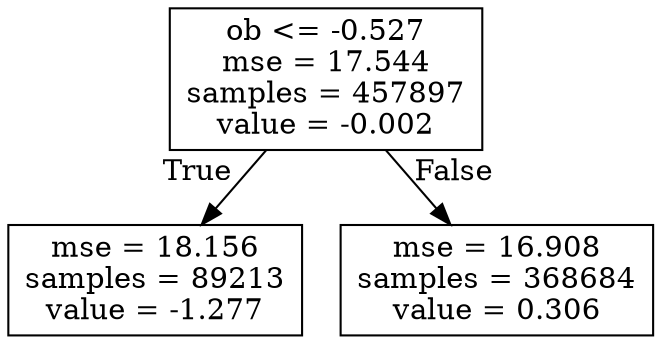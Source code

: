 digraph Tree {
node [shape=box] ;
0 [label="ob <= -0.527\nmse = 17.544\nsamples = 457897\nvalue = -0.002"] ;
1 [label="mse = 18.156\nsamples = 89213\nvalue = -1.277"] ;
0 -> 1 [labeldistance=2.5, labelangle=45, headlabel="True"] ;
2 [label="mse = 16.908\nsamples = 368684\nvalue = 0.306"] ;
0 -> 2 [labeldistance=2.5, labelangle=-45, headlabel="False"] ;
}